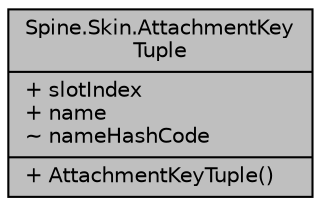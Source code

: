 digraph "Spine.Skin.AttachmentKeyTuple"
{
 // LATEX_PDF_SIZE
  edge [fontname="Helvetica",fontsize="10",labelfontname="Helvetica",labelfontsize="10"];
  node [fontname="Helvetica",fontsize="10",shape=record];
  Node1 [label="{Spine.Skin.AttachmentKey\lTuple\n|+ slotIndex\l+ name\l~ nameHashCode\l|+ AttachmentKeyTuple()\l}",height=0.2,width=0.4,color="black", fillcolor="grey75", style="filled", fontcolor="black",tooltip=" "];
}
